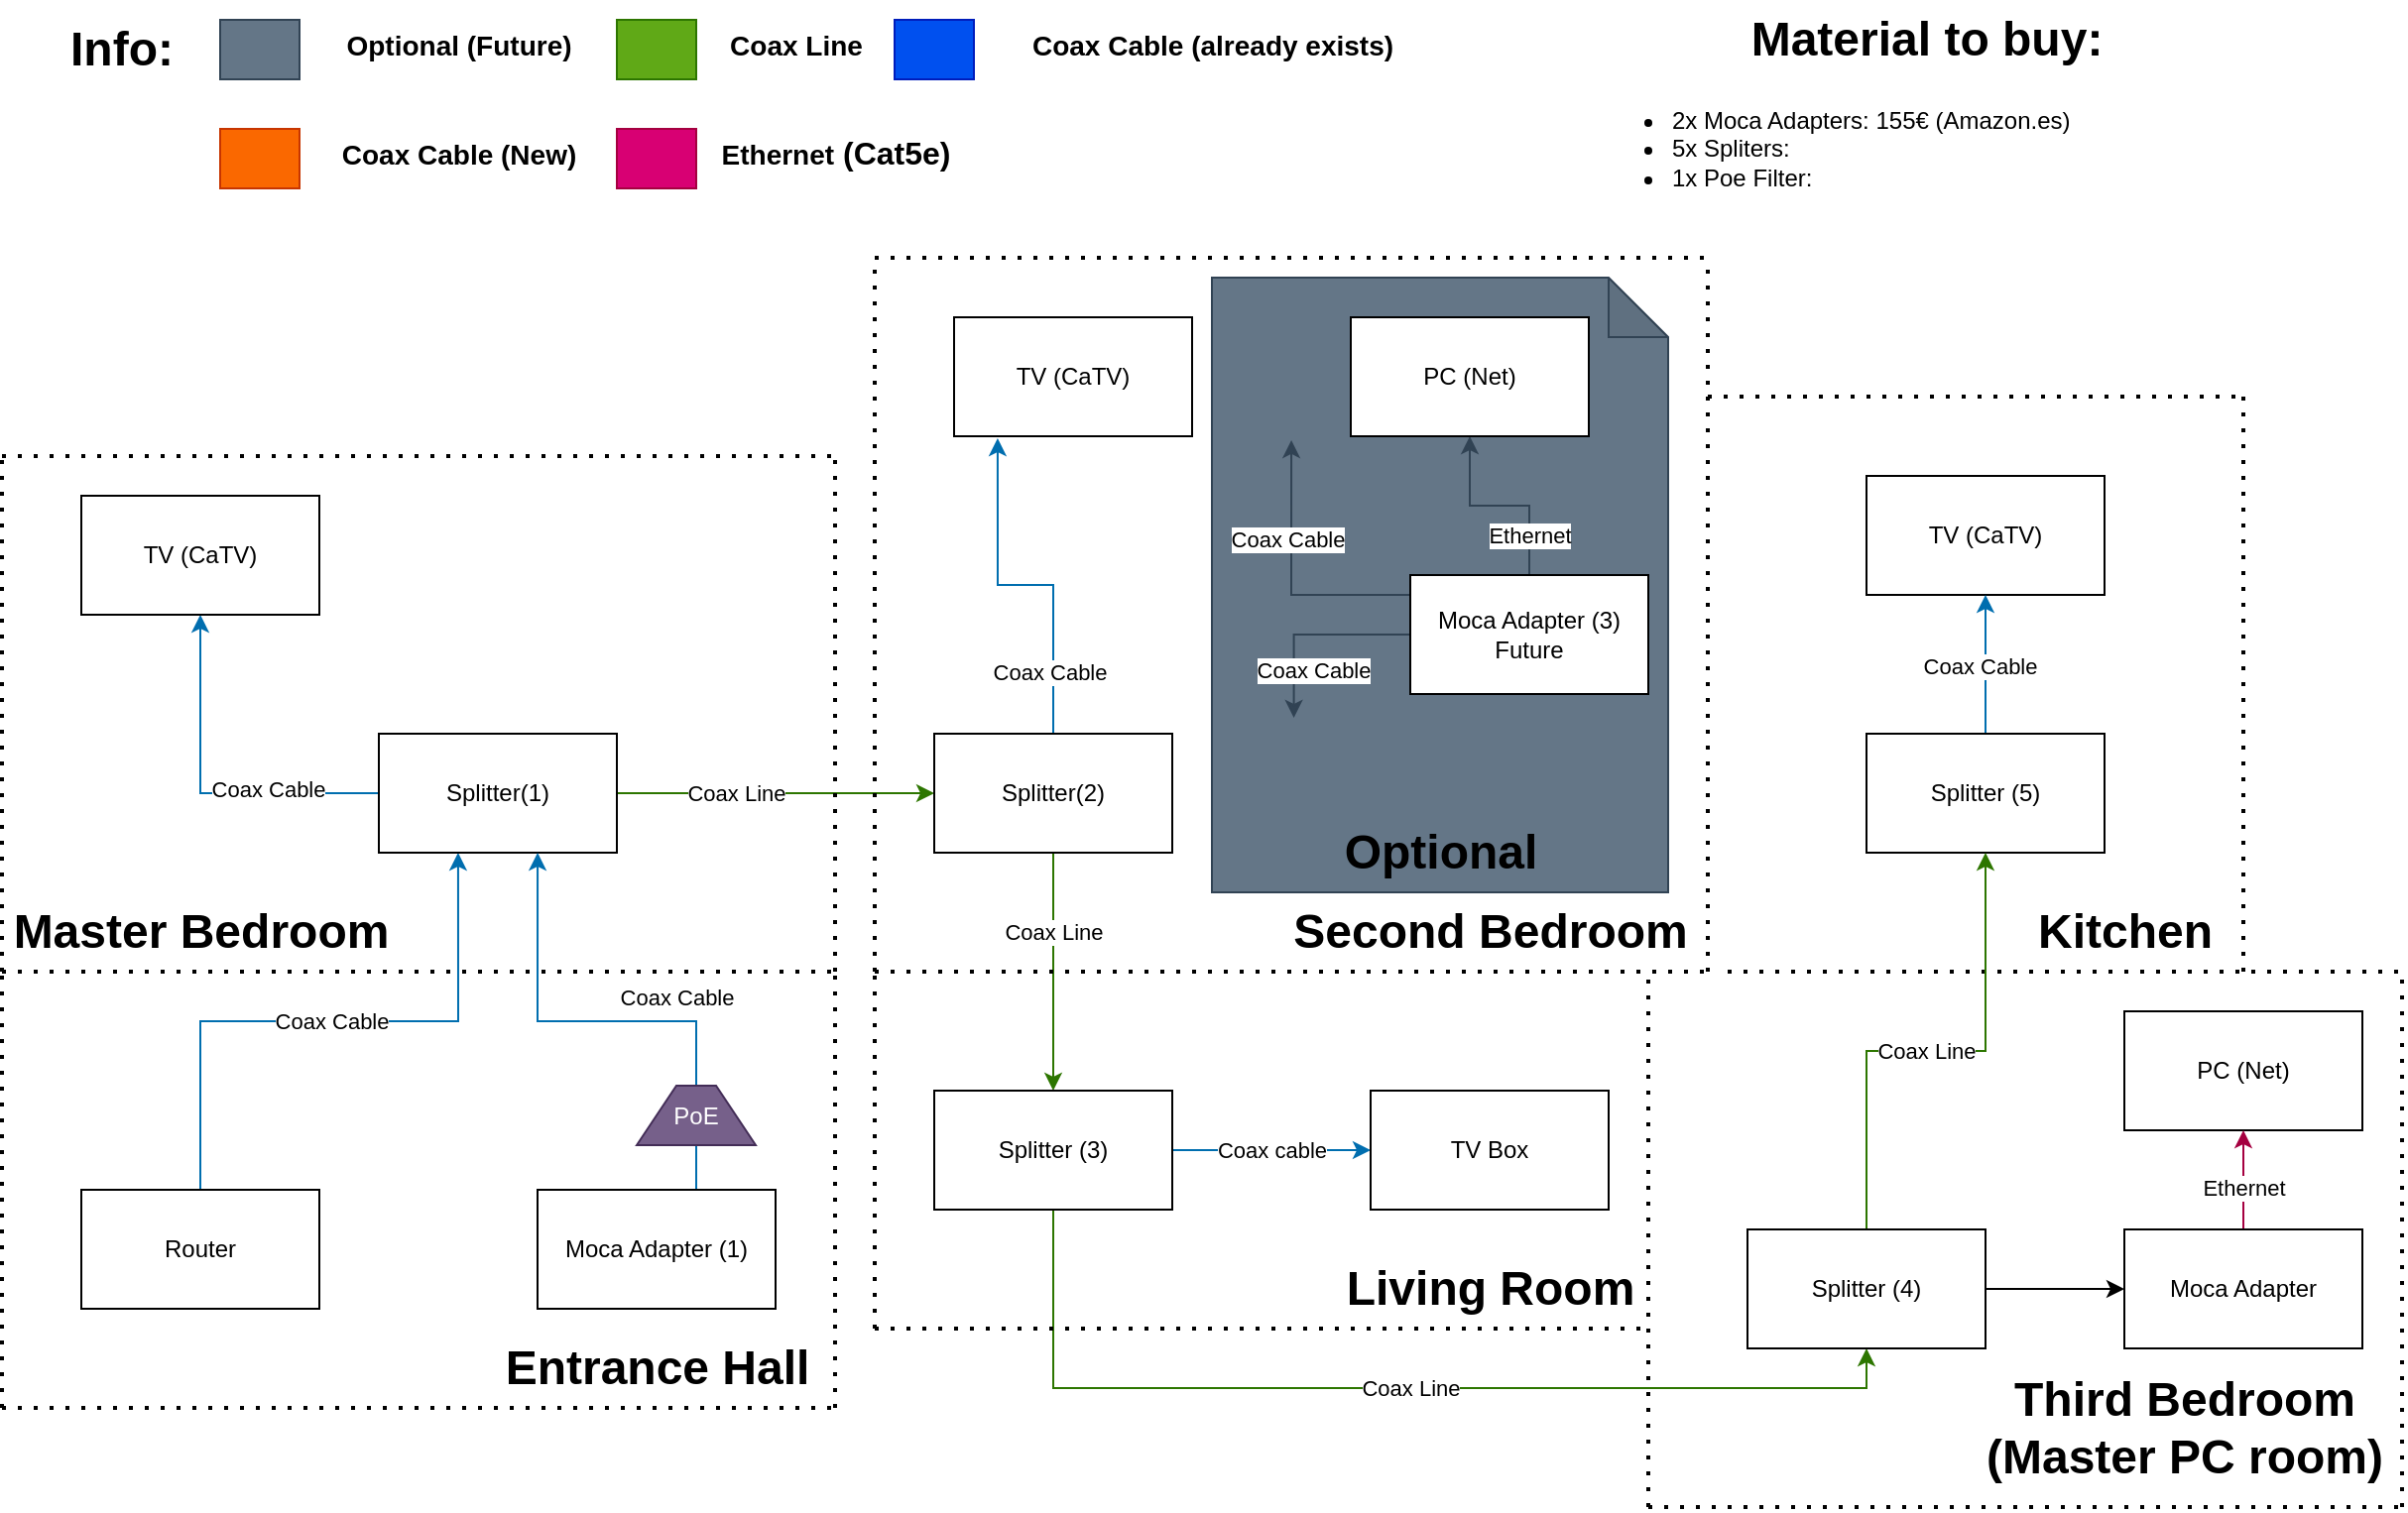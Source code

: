 <mxfile version="21.5.2" type="github">
  <diagram name="Página-1" id="l3W48SHhh2ZlZDR62sw5">
    <mxGraphModel dx="2449" dy="1466" grid="1" gridSize="10" guides="1" tooltips="1" connect="1" arrows="1" fold="1" page="0" pageScale="1" pageWidth="827" pageHeight="1169" math="0" shadow="0">
      <root>
        <mxCell id="0" />
        <mxCell id="1" parent="0" />
        <mxCell id="UsZ9BYW_dRJwkOO68vhF-15" value="" style="shape=note;whiteSpace=wrap;html=1;backgroundOutline=1;darkOpacity=0.05;fillColor=#647687;fontColor=#ffffff;strokeColor=#314354;" parent="1" vertex="1">
          <mxGeometry x="530" y="130" width="230" height="310" as="geometry" />
        </mxCell>
        <mxCell id="uyOkbvqYTeOwgu7Op3V--1" style="edgeStyle=orthogonalEdgeStyle;rounded=0;orthogonalLoop=1;jettySize=auto;html=1;exitX=0.5;exitY=0;exitDx=0;exitDy=0;entryX=0.333;entryY=1;entryDx=0;entryDy=0;entryPerimeter=0;fillColor=#1ba1e2;strokeColor=#006EAF;" parent="1" source="uyOkbvqYTeOwgu7Op3V--3" target="uyOkbvqYTeOwgu7Op3V--8" edge="1">
          <mxGeometry relative="1" as="geometry">
            <mxPoint x="150" y="440" as="targetPoint" />
          </mxGeometry>
        </mxCell>
        <mxCell id="uyOkbvqYTeOwgu7Op3V--2" value="Coax Cable" style="edgeLabel;html=1;align=center;verticalAlign=middle;resizable=0;points=[];" parent="uyOkbvqYTeOwgu7Op3V--1" vertex="1" connectable="0">
          <mxGeometry x="0.017" y="-2" relative="1" as="geometry">
            <mxPoint x="-2" y="-2" as="offset" />
          </mxGeometry>
        </mxCell>
        <mxCell id="uyOkbvqYTeOwgu7Op3V--3" value="Router" style="rounded=0;whiteSpace=wrap;html=1;" parent="1" vertex="1">
          <mxGeometry x="-40" y="590" width="120" height="60" as="geometry" />
        </mxCell>
        <mxCell id="uyOkbvqYTeOwgu7Op3V--4" style="edgeStyle=orthogonalEdgeStyle;rounded=0;orthogonalLoop=1;jettySize=auto;html=1;entryX=0.5;entryY=1;entryDx=0;entryDy=0;fillColor=#1ba1e2;strokeColor=#006EAF;" parent="1" source="uyOkbvqYTeOwgu7Op3V--8" target="uyOkbvqYTeOwgu7Op3V--14" edge="1">
          <mxGeometry relative="1" as="geometry" />
        </mxCell>
        <mxCell id="uyOkbvqYTeOwgu7Op3V--5" value="Coax Cable" style="edgeLabel;html=1;align=center;verticalAlign=middle;resizable=0;points=[];" parent="uyOkbvqYTeOwgu7Op3V--4" vertex="1" connectable="0">
          <mxGeometry x="-0.378" y="-2" relative="1" as="geometry">
            <mxPoint as="offset" />
          </mxGeometry>
        </mxCell>
        <mxCell id="uyOkbvqYTeOwgu7Op3V--6" style="edgeStyle=orthogonalEdgeStyle;rounded=0;orthogonalLoop=1;jettySize=auto;html=1;entryX=0;entryY=0.5;entryDx=0;entryDy=0;fillColor=#60a917;strokeColor=#2D7600;" parent="1" source="uyOkbvqYTeOwgu7Op3V--8" target="uyOkbvqYTeOwgu7Op3V--26" edge="1">
          <mxGeometry relative="1" as="geometry" />
        </mxCell>
        <mxCell id="uyOkbvqYTeOwgu7Op3V--7" value="Coax Line" style="edgeLabel;html=1;align=center;verticalAlign=middle;resizable=0;points=[];" parent="uyOkbvqYTeOwgu7Op3V--6" vertex="1" connectable="0">
          <mxGeometry x="-0.062" y="3" relative="1" as="geometry">
            <mxPoint x="-15" y="3" as="offset" />
          </mxGeometry>
        </mxCell>
        <mxCell id="uyOkbvqYTeOwgu7Op3V--8" value="&lt;div&gt;Splitter(1)&lt;/div&gt;" style="rounded=0;whiteSpace=wrap;html=1;" parent="1" vertex="1">
          <mxGeometry x="110" y="360" width="120" height="60" as="geometry" />
        </mxCell>
        <mxCell id="uyOkbvqYTeOwgu7Op3V--9" style="edgeStyle=orthogonalEdgeStyle;rounded=0;orthogonalLoop=1;jettySize=auto;html=1;entryX=0.667;entryY=1;entryDx=0;entryDy=0;entryPerimeter=0;fillColor=#1ba1e2;strokeColor=#006EAF;" parent="1" source="uyOkbvqYTeOwgu7Op3V--11" target="uyOkbvqYTeOwgu7Op3V--8" edge="1">
          <mxGeometry relative="1" as="geometry">
            <Array as="points">
              <mxPoint x="270" y="505" />
              <mxPoint x="190" y="505" />
            </Array>
          </mxGeometry>
        </mxCell>
        <mxCell id="uyOkbvqYTeOwgu7Op3V--10" value="Coax Cable" style="edgeLabel;html=1;align=center;verticalAlign=middle;resizable=0;points=[];" parent="uyOkbvqYTeOwgu7Op3V--9" vertex="1" connectable="0">
          <mxGeometry x="-0.041" y="3" relative="1" as="geometry">
            <mxPoint x="25" y="-15" as="offset" />
          </mxGeometry>
        </mxCell>
        <mxCell id="uyOkbvqYTeOwgu7Op3V--11" value="Moca Adapter (1)" style="rounded=0;whiteSpace=wrap;html=1;" parent="1" vertex="1">
          <mxGeometry x="190" y="590" width="120" height="60" as="geometry" />
        </mxCell>
        <mxCell id="uyOkbvqYTeOwgu7Op3V--12" value="Entrance Hall" style="text;strokeColor=none;fillColor=none;html=1;fontSize=24;fontStyle=1;verticalAlign=middle;align=center;" parent="1" vertex="1">
          <mxGeometry x="200" y="660" width="100" height="40" as="geometry" />
        </mxCell>
        <mxCell id="uyOkbvqYTeOwgu7Op3V--13" value="Master Bedroom" style="text;strokeColor=none;fillColor=none;html=1;fontSize=24;fontStyle=1;verticalAlign=middle;align=center;" parent="1" vertex="1">
          <mxGeometry x="-30" y="440" width="100" height="40" as="geometry" />
        </mxCell>
        <mxCell id="uyOkbvqYTeOwgu7Op3V--14" value="TV (CaTV)" style="rounded=0;whiteSpace=wrap;html=1;" parent="1" vertex="1">
          <mxGeometry x="-40" y="240" width="120" height="60" as="geometry" />
        </mxCell>
        <mxCell id="uyOkbvqYTeOwgu7Op3V--15" value="TV (CaTV)" style="rounded=0;whiteSpace=wrap;html=1;" parent="1" vertex="1">
          <mxGeometry x="400" y="150" width="120" height="60" as="geometry" />
        </mxCell>
        <mxCell id="uyOkbvqYTeOwgu7Op3V--18" style="edgeStyle=orthogonalEdgeStyle;rounded=0;orthogonalLoop=1;jettySize=auto;html=1;exitX=0.5;exitY=0;exitDx=0;exitDy=0;entryX=0.5;entryY=1;entryDx=0;entryDy=0;fillColor=#647687;strokeColor=#314354;" parent="1" source="uyOkbvqYTeOwgu7Op3V--20" target="uyOkbvqYTeOwgu7Op3V--21" edge="1">
          <mxGeometry relative="1" as="geometry" />
        </mxCell>
        <mxCell id="uyOkbvqYTeOwgu7Op3V--19" value="Ethernet" style="edgeLabel;html=1;align=center;verticalAlign=middle;resizable=0;points=[];" parent="uyOkbvqYTeOwgu7Op3V--18" vertex="1" connectable="0">
          <mxGeometry y="2" relative="1" as="geometry">
            <mxPoint x="15" y="13" as="offset" />
          </mxGeometry>
        </mxCell>
        <mxCell id="nbPDpCMQTWh_0e_4HwNJ-20" style="edgeStyle=orthogonalEdgeStyle;rounded=0;orthogonalLoop=1;jettySize=auto;html=1;exitX=0;exitY=0.5;exitDx=0;exitDy=0;entryX=0.817;entryY=1.033;entryDx=0;entryDy=0;entryPerimeter=0;fillColor=#647687;strokeColor=#314354;" parent="1" source="uyOkbvqYTeOwgu7Op3V--20" edge="1">
          <mxGeometry relative="1" as="geometry">
            <mxPoint x="570.04" y="211.98" as="targetPoint" />
            <Array as="points">
              <mxPoint x="600" y="290" />
              <mxPoint x="571" y="290" />
            </Array>
          </mxGeometry>
        </mxCell>
        <mxCell id="nbPDpCMQTWh_0e_4HwNJ-21" value="Coax Cable" style="edgeLabel;html=1;align=center;verticalAlign=middle;resizable=0;points=[];" parent="nbPDpCMQTWh_0e_4HwNJ-20" vertex="1" connectable="0">
          <mxGeometry x="0.375" y="2" relative="1" as="geometry">
            <mxPoint as="offset" />
          </mxGeometry>
        </mxCell>
        <mxCell id="UsZ9BYW_dRJwkOO68vhF-24" style="edgeStyle=orthogonalEdgeStyle;rounded=0;orthogonalLoop=1;jettySize=auto;html=1;entryX=0.59;entryY=0.05;entryDx=0;entryDy=0;entryPerimeter=0;fillColor=#647687;strokeColor=#314354;" parent="1" source="uyOkbvqYTeOwgu7Op3V--20" edge="1">
          <mxGeometry relative="1" as="geometry">
            <mxPoint x="571.3" y="352" as="targetPoint" />
            <Array as="points">
              <mxPoint x="571" y="310" />
            </Array>
          </mxGeometry>
        </mxCell>
        <mxCell id="UsZ9BYW_dRJwkOO68vhF-27" value="Coax Cable" style="edgeLabel;html=1;align=center;verticalAlign=middle;resizable=0;points=[];" parent="UsZ9BYW_dRJwkOO68vhF-24" vertex="1" connectable="0">
          <mxGeometry x="-0.018" y="4" relative="1" as="geometry">
            <mxPoint y="14" as="offset" />
          </mxGeometry>
        </mxCell>
        <mxCell id="uyOkbvqYTeOwgu7Op3V--20" value="&lt;div&gt;Moca Adapter (3)&lt;/div&gt;&lt;div&gt;Future&lt;br&gt;&lt;/div&gt;" style="rounded=0;whiteSpace=wrap;html=1;" parent="1" vertex="1">
          <mxGeometry x="630" y="280" width="120" height="60" as="geometry" />
        </mxCell>
        <mxCell id="uyOkbvqYTeOwgu7Op3V--21" value="PC (Net)" style="rounded=0;whiteSpace=wrap;html=1;" parent="1" vertex="1">
          <mxGeometry x="600" y="150" width="120" height="60" as="geometry" />
        </mxCell>
        <mxCell id="uyOkbvqYTeOwgu7Op3V--24" style="edgeStyle=orthogonalEdgeStyle;rounded=0;orthogonalLoop=1;jettySize=auto;html=1;entryX=0.5;entryY=0;entryDx=0;entryDy=0;fillColor=#60a917;strokeColor=#2D7600;" parent="1" source="uyOkbvqYTeOwgu7Op3V--26" target="uyOkbvqYTeOwgu7Op3V--36" edge="1">
          <mxGeometry relative="1" as="geometry" />
        </mxCell>
        <mxCell id="uyOkbvqYTeOwgu7Op3V--25" value="Coax Line" style="edgeLabel;html=1;align=center;verticalAlign=middle;resizable=0;points=[];" parent="uyOkbvqYTeOwgu7Op3V--24" vertex="1" connectable="0">
          <mxGeometry x="-0.517" y="-3" relative="1" as="geometry">
            <mxPoint x="3" y="11" as="offset" />
          </mxGeometry>
        </mxCell>
        <mxCell id="nbPDpCMQTWh_0e_4HwNJ-17" style="edgeStyle=orthogonalEdgeStyle;rounded=0;orthogonalLoop=1;jettySize=auto;html=1;entryX=0.183;entryY=1.017;entryDx=0;entryDy=0;entryPerimeter=0;fillColor=#1ba1e2;strokeColor=#006EAF;" parent="1" source="uyOkbvqYTeOwgu7Op3V--26" target="uyOkbvqYTeOwgu7Op3V--15" edge="1">
          <mxGeometry relative="1" as="geometry" />
        </mxCell>
        <mxCell id="nbPDpCMQTWh_0e_4HwNJ-19" value="Coax Cable" style="edgeLabel;html=1;align=center;verticalAlign=middle;resizable=0;points=[];" parent="nbPDpCMQTWh_0e_4HwNJ-17" vertex="1" connectable="0">
          <mxGeometry x="-0.65" y="2" relative="1" as="geometry">
            <mxPoint as="offset" />
          </mxGeometry>
        </mxCell>
        <mxCell id="uyOkbvqYTeOwgu7Op3V--26" value="Splitter(2)" style="rounded=0;whiteSpace=wrap;html=1;" parent="1" vertex="1">
          <mxGeometry x="390" y="360" width="120" height="60" as="geometry" />
        </mxCell>
        <mxCell id="uyOkbvqYTeOwgu7Op3V--27" value="" style="endArrow=none;dashed=1;html=1;dashPattern=1 3;strokeWidth=2;rounded=0;" parent="1" edge="1">
          <mxGeometry width="50" height="50" relative="1" as="geometry">
            <mxPoint x="-80" y="220" as="sourcePoint" />
            <mxPoint x="340" y="220" as="targetPoint" />
          </mxGeometry>
        </mxCell>
        <mxCell id="uyOkbvqYTeOwgu7Op3V--28" value="" style="endArrow=none;dashed=1;html=1;dashPattern=1 3;strokeWidth=2;rounded=0;" parent="1" edge="1">
          <mxGeometry width="50" height="50" relative="1" as="geometry">
            <mxPoint x="340" y="480" as="sourcePoint" />
            <mxPoint x="340" y="220" as="targetPoint" />
          </mxGeometry>
        </mxCell>
        <mxCell id="uyOkbvqYTeOwgu7Op3V--29" value="" style="endArrow=none;dashed=1;html=1;dashPattern=1 3;strokeWidth=2;rounded=0;" parent="1" edge="1">
          <mxGeometry width="50" height="50" relative="1" as="geometry">
            <mxPoint x="360" y="480" as="sourcePoint" />
            <mxPoint x="780" y="480" as="targetPoint" />
          </mxGeometry>
        </mxCell>
        <mxCell id="uyOkbvqYTeOwgu7Op3V--30" value="" style="endArrow=none;dashed=1;html=1;dashPattern=1 3;strokeWidth=2;rounded=0;" parent="1" edge="1">
          <mxGeometry width="50" height="50" relative="1" as="geometry">
            <mxPoint x="360" y="480" as="sourcePoint" />
            <mxPoint x="360" y="120" as="targetPoint" />
          </mxGeometry>
        </mxCell>
        <mxCell id="uyOkbvqYTeOwgu7Op3V--31" value="" style="endArrow=none;dashed=1;html=1;dashPattern=1 3;strokeWidth=2;rounded=0;" parent="1" edge="1">
          <mxGeometry width="50" height="50" relative="1" as="geometry">
            <mxPoint x="360" y="120" as="sourcePoint" />
            <mxPoint x="780" y="120" as="targetPoint" />
          </mxGeometry>
        </mxCell>
        <mxCell id="uyOkbvqYTeOwgu7Op3V--32" value="" style="endArrow=none;dashed=1;html=1;dashPattern=1 3;strokeWidth=2;rounded=0;" parent="1" edge="1">
          <mxGeometry width="50" height="50" relative="1" as="geometry">
            <mxPoint x="780" y="480" as="sourcePoint" />
            <mxPoint x="780" y="120" as="targetPoint" />
          </mxGeometry>
        </mxCell>
        <mxCell id="uyOkbvqYTeOwgu7Op3V--33" value="Second Bedroom" style="text;strokeColor=none;fillColor=none;html=1;fontSize=24;fontStyle=1;verticalAlign=middle;align=center;" parent="1" vertex="1">
          <mxGeometry x="620" y="440" width="100" height="40" as="geometry" />
        </mxCell>
        <mxCell id="uyOkbvqYTeOwgu7Op3V--34" style="edgeStyle=orthogonalEdgeStyle;rounded=0;orthogonalLoop=1;jettySize=auto;html=1;entryX=0;entryY=0.5;entryDx=0;entryDy=0;fillColor=#1ba1e2;strokeColor=#006EAF;" parent="1" source="uyOkbvqYTeOwgu7Op3V--36" target="uyOkbvqYTeOwgu7Op3V--37" edge="1">
          <mxGeometry relative="1" as="geometry" />
        </mxCell>
        <mxCell id="uyOkbvqYTeOwgu7Op3V--35" value="Coax cable" style="edgeLabel;html=1;align=center;verticalAlign=middle;resizable=0;points=[];" parent="uyOkbvqYTeOwgu7Op3V--34" vertex="1" connectable="0">
          <mxGeometry x="0.04" y="-4" relative="1" as="geometry">
            <mxPoint x="-2" y="-4" as="offset" />
          </mxGeometry>
        </mxCell>
        <mxCell id="nbPDpCMQTWh_0e_4HwNJ-36" style="edgeStyle=orthogonalEdgeStyle;rounded=0;orthogonalLoop=1;jettySize=auto;html=1;entryX=0.5;entryY=1;entryDx=0;entryDy=0;fillColor=#60a917;strokeColor=#2D7600;" parent="1" source="uyOkbvqYTeOwgu7Op3V--36" target="nbPDpCMQTWh_0e_4HwNJ-14" edge="1">
          <mxGeometry relative="1" as="geometry">
            <Array as="points">
              <mxPoint x="450" y="690" />
              <mxPoint x="860" y="690" />
            </Array>
          </mxGeometry>
        </mxCell>
        <mxCell id="nbPDpCMQTWh_0e_4HwNJ-37" value="Coax Line" style="edgeLabel;html=1;align=center;verticalAlign=middle;resizable=0;points=[];" parent="nbPDpCMQTWh_0e_4HwNJ-36" vertex="1" connectable="0">
          <mxGeometry x="0.038" relative="1" as="geometry">
            <mxPoint as="offset" />
          </mxGeometry>
        </mxCell>
        <mxCell id="uyOkbvqYTeOwgu7Op3V--36" value="Splitter (3)" style="rounded=0;whiteSpace=wrap;html=1;" parent="1" vertex="1">
          <mxGeometry x="390" y="540" width="120" height="60" as="geometry" />
        </mxCell>
        <mxCell id="uyOkbvqYTeOwgu7Op3V--37" value="TV Box" style="rounded=0;whiteSpace=wrap;html=1;" parent="1" vertex="1">
          <mxGeometry x="610" y="540" width="120" height="60" as="geometry" />
        </mxCell>
        <mxCell id="uyOkbvqYTeOwgu7Op3V--38" value="Living Room" style="text;strokeColor=none;fillColor=none;html=1;fontSize=24;fontStyle=1;verticalAlign=middle;align=center;" parent="1" vertex="1">
          <mxGeometry x="620" y="620" width="100" height="40" as="geometry" />
        </mxCell>
        <mxCell id="uyOkbvqYTeOwgu7Op3V--39" value="" style="endArrow=none;dashed=1;html=1;dashPattern=1 3;strokeWidth=2;rounded=0;" parent="1" edge="1">
          <mxGeometry width="50" height="50" relative="1" as="geometry">
            <mxPoint x="360" y="660" as="sourcePoint" />
            <mxPoint x="360" y="480" as="targetPoint" />
          </mxGeometry>
        </mxCell>
        <mxCell id="uyOkbvqYTeOwgu7Op3V--40" value="" style="endArrow=none;dashed=1;html=1;dashPattern=1 3;strokeWidth=2;rounded=0;" parent="1" edge="1">
          <mxGeometry width="50" height="50" relative="1" as="geometry">
            <mxPoint x="360" y="660" as="sourcePoint" />
            <mxPoint x="750" y="660" as="targetPoint" />
          </mxGeometry>
        </mxCell>
        <mxCell id="uyOkbvqYTeOwgu7Op3V--41" value="" style="endArrow=none;dashed=1;html=1;dashPattern=1 3;strokeWidth=2;rounded=0;" parent="1" edge="1">
          <mxGeometry width="50" height="50" relative="1" as="geometry">
            <mxPoint x="750" y="750" as="sourcePoint" />
            <mxPoint x="750" y="480" as="targetPoint" />
          </mxGeometry>
        </mxCell>
        <mxCell id="uyOkbvqYTeOwgu7Op3V--42" value="" style="endArrow=none;dashed=1;html=1;dashPattern=1 3;strokeWidth=2;rounded=0;" parent="1" edge="1">
          <mxGeometry width="50" height="50" relative="1" as="geometry">
            <mxPoint x="-80" y="480" as="sourcePoint" />
            <mxPoint x="-80" y="220" as="targetPoint" />
          </mxGeometry>
        </mxCell>
        <mxCell id="uyOkbvqYTeOwgu7Op3V--43" value="" style="endArrow=none;dashed=1;html=1;dashPattern=1 3;strokeWidth=2;rounded=0;" parent="1" edge="1">
          <mxGeometry width="50" height="50" relative="1" as="geometry">
            <mxPoint x="-80" y="480" as="sourcePoint" />
            <mxPoint x="340" y="480" as="targetPoint" />
          </mxGeometry>
        </mxCell>
        <mxCell id="nbPDpCMQTWh_0e_4HwNJ-1" value="" style="endArrow=none;dashed=1;html=1;dashPattern=1 3;strokeWidth=2;rounded=0;" parent="1" edge="1">
          <mxGeometry width="50" height="50" relative="1" as="geometry">
            <mxPoint x="-80" y="700" as="sourcePoint" />
            <mxPoint x="-80" y="480" as="targetPoint" />
          </mxGeometry>
        </mxCell>
        <mxCell id="nbPDpCMQTWh_0e_4HwNJ-2" value="" style="endArrow=none;dashed=1;html=1;dashPattern=1 3;strokeWidth=2;rounded=0;" parent="1" edge="1">
          <mxGeometry width="50" height="50" relative="1" as="geometry">
            <mxPoint x="-80" y="700" as="sourcePoint" />
            <mxPoint x="340" y="700" as="targetPoint" />
          </mxGeometry>
        </mxCell>
        <mxCell id="nbPDpCMQTWh_0e_4HwNJ-3" value="" style="endArrow=none;dashed=1;html=1;dashPattern=1 3;strokeWidth=2;rounded=0;" parent="1" edge="1">
          <mxGeometry width="50" height="50" relative="1" as="geometry">
            <mxPoint x="340" y="700" as="sourcePoint" />
            <mxPoint x="340" y="480" as="targetPoint" />
          </mxGeometry>
        </mxCell>
        <mxCell id="nbPDpCMQTWh_0e_4HwNJ-4" value="TV (CaTV)" style="rounded=0;whiteSpace=wrap;html=1;" parent="1" vertex="1">
          <mxGeometry x="860" y="230" width="120" height="60" as="geometry" />
        </mxCell>
        <mxCell id="nbPDpCMQTWh_0e_4HwNJ-7" style="edgeStyle=orthogonalEdgeStyle;rounded=0;orthogonalLoop=1;jettySize=auto;html=1;entryX=0.5;entryY=1;entryDx=0;entryDy=0;fillColor=#1ba1e2;strokeColor=#006EAF;" parent="1" source="nbPDpCMQTWh_0e_4HwNJ-5" target="nbPDpCMQTWh_0e_4HwNJ-4" edge="1">
          <mxGeometry relative="1" as="geometry" />
        </mxCell>
        <mxCell id="nbPDpCMQTWh_0e_4HwNJ-8" value="Coax Cable" style="edgeLabel;html=1;align=center;verticalAlign=middle;resizable=0;points=[];" parent="nbPDpCMQTWh_0e_4HwNJ-7" vertex="1" connectable="0">
          <mxGeometry x="-0.029" y="3" relative="1" as="geometry">
            <mxPoint as="offset" />
          </mxGeometry>
        </mxCell>
        <mxCell id="nbPDpCMQTWh_0e_4HwNJ-5" value="Splitter (5)" style="rounded=0;whiteSpace=wrap;html=1;" parent="1" vertex="1">
          <mxGeometry x="860" y="360" width="120" height="60" as="geometry" />
        </mxCell>
        <mxCell id="nbPDpCMQTWh_0e_4HwNJ-6" value="Kitchen" style="text;strokeColor=none;fillColor=none;html=1;fontSize=24;fontStyle=1;verticalAlign=middle;align=center;" parent="1" vertex="1">
          <mxGeometry x="940" y="440" width="100" height="40" as="geometry" />
        </mxCell>
        <mxCell id="nbPDpCMQTWh_0e_4HwNJ-11" value="" style="endArrow=none;dashed=1;html=1;dashPattern=1 3;strokeWidth=2;rounded=0;" parent="1" edge="1">
          <mxGeometry width="50" height="50" relative="1" as="geometry">
            <mxPoint x="790" y="480" as="sourcePoint" />
            <mxPoint x="1130" y="480" as="targetPoint" />
          </mxGeometry>
        </mxCell>
        <mxCell id="nbPDpCMQTWh_0e_4HwNJ-12" value="" style="endArrow=none;dashed=1;html=1;dashPattern=1 3;strokeWidth=2;rounded=0;" parent="1" edge="1">
          <mxGeometry width="50" height="50" relative="1" as="geometry">
            <mxPoint x="1050" y="480" as="sourcePoint" />
            <mxPoint x="1050" y="190" as="targetPoint" />
          </mxGeometry>
        </mxCell>
        <mxCell id="nbPDpCMQTWh_0e_4HwNJ-13" value="" style="endArrow=none;dashed=1;html=1;dashPattern=1 3;strokeWidth=2;rounded=0;" parent="1" edge="1">
          <mxGeometry width="50" height="50" relative="1" as="geometry">
            <mxPoint x="780" y="190" as="sourcePoint" />
            <mxPoint x="1050" y="190" as="targetPoint" />
          </mxGeometry>
        </mxCell>
        <mxCell id="nbPDpCMQTWh_0e_4HwNJ-38" style="edgeStyle=orthogonalEdgeStyle;rounded=0;orthogonalLoop=1;jettySize=auto;html=1;entryX=0;entryY=0.5;entryDx=0;entryDy=0;" parent="1" source="nbPDpCMQTWh_0e_4HwNJ-14" target="nbPDpCMQTWh_0e_4HwNJ-16" edge="1">
          <mxGeometry relative="1" as="geometry" />
        </mxCell>
        <mxCell id="nbPDpCMQTWh_0e_4HwNJ-41" style="edgeStyle=orthogonalEdgeStyle;rounded=0;orthogonalLoop=1;jettySize=auto;html=1;entryX=0.5;entryY=1;entryDx=0;entryDy=0;fillColor=#60a917;strokeColor=#2D7600;" parent="1" source="nbPDpCMQTWh_0e_4HwNJ-14" target="nbPDpCMQTWh_0e_4HwNJ-5" edge="1">
          <mxGeometry relative="1" as="geometry">
            <Array as="points">
              <mxPoint x="860" y="520" />
              <mxPoint x="920" y="520" />
            </Array>
          </mxGeometry>
        </mxCell>
        <mxCell id="nbPDpCMQTWh_0e_4HwNJ-42" value="Coax Line" style="edgeLabel;html=1;align=center;verticalAlign=middle;resizable=0;points=[];" parent="nbPDpCMQTWh_0e_4HwNJ-41" vertex="1" connectable="0">
          <mxGeometry x="-0.016" y="-2" relative="1" as="geometry">
            <mxPoint x="-3" y="-2" as="offset" />
          </mxGeometry>
        </mxCell>
        <mxCell id="nbPDpCMQTWh_0e_4HwNJ-14" value="Splitter (4)" style="rounded=0;whiteSpace=wrap;html=1;" parent="1" vertex="1">
          <mxGeometry x="800" y="610" width="120" height="60" as="geometry" />
        </mxCell>
        <mxCell id="nbPDpCMQTWh_0e_4HwNJ-15" value="PC (Net)" style="rounded=0;whiteSpace=wrap;html=1;" parent="1" vertex="1">
          <mxGeometry x="990" y="500" width="120" height="60" as="geometry" />
        </mxCell>
        <mxCell id="nbPDpCMQTWh_0e_4HwNJ-43" style="edgeStyle=orthogonalEdgeStyle;rounded=0;orthogonalLoop=1;jettySize=auto;html=1;entryX=0.5;entryY=1;entryDx=0;entryDy=0;fillColor=#d80073;strokeColor=#A50040;" parent="1" source="nbPDpCMQTWh_0e_4HwNJ-16" target="nbPDpCMQTWh_0e_4HwNJ-15" edge="1">
          <mxGeometry relative="1" as="geometry" />
        </mxCell>
        <mxCell id="nbPDpCMQTWh_0e_4HwNJ-44" value="Ethernet" style="edgeLabel;html=1;align=center;verticalAlign=middle;resizable=0;points=[];" parent="nbPDpCMQTWh_0e_4HwNJ-43" vertex="1" connectable="0">
          <mxGeometry x="-0.16" y="-1" relative="1" as="geometry">
            <mxPoint x="-1" as="offset" />
          </mxGeometry>
        </mxCell>
        <mxCell id="nbPDpCMQTWh_0e_4HwNJ-16" value="Moca Adapter" style="rounded=0;whiteSpace=wrap;html=1;" parent="1" vertex="1">
          <mxGeometry x="990" y="610" width="120" height="60" as="geometry" />
        </mxCell>
        <mxCell id="nbPDpCMQTWh_0e_4HwNJ-22" value="" style="rounded=0;whiteSpace=wrap;html=1;fillColor=#647687;fontColor=#ffffff;strokeColor=#314354;" parent="1" vertex="1">
          <mxGeometry x="30" width="40" height="30" as="geometry" />
        </mxCell>
        <mxCell id="nbPDpCMQTWh_0e_4HwNJ-23" value="Info:" style="text;strokeColor=none;fillColor=none;html=1;fontSize=24;fontStyle=1;verticalAlign=middle;align=center;" parent="1" vertex="1">
          <mxGeometry x="-70" y="-5" width="100" height="40" as="geometry" />
        </mxCell>
        <mxCell id="nbPDpCMQTWh_0e_4HwNJ-24" value="&lt;font style=&quot;font-size: 14px;&quot;&gt;Optional (Future)&lt;/font&gt;" style="text;strokeColor=none;fillColor=none;html=1;fontSize=24;fontStyle=1;verticalAlign=middle;align=center;" parent="1" vertex="1">
          <mxGeometry x="100" y="-10" width="100" height="40" as="geometry" />
        </mxCell>
        <mxCell id="nbPDpCMQTWh_0e_4HwNJ-25" value="" style="rounded=0;whiteSpace=wrap;html=1;fillColor=#60a917;fontColor=#ffffff;strokeColor=#2D7600;" parent="1" vertex="1">
          <mxGeometry x="230" width="40" height="30" as="geometry" />
        </mxCell>
        <mxCell id="nbPDpCMQTWh_0e_4HwNJ-27" value="" style="rounded=0;whiteSpace=wrap;html=1;fillColor=#0050ef;fontColor=#ffffff;strokeColor=#001DBC;" parent="1" vertex="1">
          <mxGeometry x="370" width="40" height="30" as="geometry" />
        </mxCell>
        <mxCell id="nbPDpCMQTWh_0e_4HwNJ-30" value="&lt;font style=&quot;font-size: 14px;&quot;&gt;Coax &lt;font&gt;Line&lt;/font&gt;&lt;/font&gt;" style="text;strokeColor=none;fillColor=none;html=1;fontSize=24;fontStyle=1;verticalAlign=middle;align=center;" parent="1" vertex="1">
          <mxGeometry x="270" y="-10" width="100" height="40" as="geometry" />
        </mxCell>
        <mxCell id="nbPDpCMQTWh_0e_4HwNJ-31" value="&lt;font style=&quot;font-size: 14px;&quot;&gt;Coax Cable (already exists)&lt;br&gt;&lt;/font&gt;" style="text;strokeColor=none;fillColor=none;html=1;fontSize=24;fontStyle=1;verticalAlign=middle;align=center;" parent="1" vertex="1">
          <mxGeometry x="480" y="-10" width="100" height="40" as="geometry" />
        </mxCell>
        <mxCell id="nbPDpCMQTWh_0e_4HwNJ-32" value="" style="rounded=0;whiteSpace=wrap;html=1;fillColor=#d80073;fontColor=#ffffff;strokeColor=#A50040;" parent="1" vertex="1">
          <mxGeometry x="230" y="55" width="40" height="30" as="geometry" />
        </mxCell>
        <mxCell id="nbPDpCMQTWh_0e_4HwNJ-33" value="&lt;div&gt;&lt;font style=&quot;font-size: 14px;&quot;&gt;Ethernet&lt;font size=&quot;3&quot;&gt; (Cat5e)&lt;br&gt;&lt;/font&gt;&lt;/font&gt;&lt;/div&gt;" style="text;strokeColor=none;fillColor=none;html=1;fontSize=24;fontStyle=1;verticalAlign=middle;align=center;" parent="1" vertex="1">
          <mxGeometry x="290" y="45" width="100" height="40" as="geometry" />
        </mxCell>
        <mxCell id="nbPDpCMQTWh_0e_4HwNJ-34" value="&lt;div&gt;Third Bedroom &lt;br&gt;&lt;/div&gt;&lt;div&gt;(Master PC room)&lt;/div&gt;" style="text;strokeColor=none;fillColor=none;html=1;fontSize=24;fontStyle=1;verticalAlign=middle;align=center;" parent="1" vertex="1">
          <mxGeometry x="970" y="690" width="100" height="40" as="geometry" />
        </mxCell>
        <mxCell id="nbPDpCMQTWh_0e_4HwNJ-39" value="" style="endArrow=none;dashed=1;html=1;dashPattern=1 3;strokeWidth=2;rounded=0;" parent="1" edge="1">
          <mxGeometry width="50" height="50" relative="1" as="geometry">
            <mxPoint x="750" y="750" as="sourcePoint" />
            <mxPoint x="1130" y="750" as="targetPoint" />
          </mxGeometry>
        </mxCell>
        <mxCell id="nbPDpCMQTWh_0e_4HwNJ-40" value="" style="endArrow=none;dashed=1;html=1;dashPattern=1 3;strokeWidth=2;rounded=0;" parent="1" edge="1">
          <mxGeometry width="50" height="50" relative="1" as="geometry">
            <mxPoint x="1130" y="750" as="sourcePoint" />
            <mxPoint x="1130" y="480" as="targetPoint" />
          </mxGeometry>
        </mxCell>
        <mxCell id="UsZ9BYW_dRJwkOO68vhF-1" value="Material to buy:" style="text;strokeColor=none;fillColor=none;html=1;fontSize=24;fontStyle=1;verticalAlign=middle;align=center;" parent="1" vertex="1">
          <mxGeometry x="840" y="-10" width="100" height="40" as="geometry" />
        </mxCell>
        <mxCell id="UsZ9BYW_dRJwkOO68vhF-3" value="&lt;ul&gt;&lt;li&gt;2x Moca Adapters: 155€ (Amazon.es)&lt;br&gt;&lt;/li&gt;&lt;li&gt;5x Spliters: &lt;br&gt;&lt;/li&gt;&lt;li&gt;1x Poe Filter:&lt;br&gt;&lt;/li&gt;&lt;/ul&gt;" style="text;strokeColor=none;fillColor=none;html=1;whiteSpace=wrap;verticalAlign=middle;overflow=hidden;" parent="1" vertex="1">
          <mxGeometry x="720" y="25" width="410" height="80" as="geometry" />
        </mxCell>
        <mxCell id="UsZ9BYW_dRJwkOO68vhF-4" value="" style="rounded=0;whiteSpace=wrap;html=1;fillColor=#fa6800;fontColor=#000000;strokeColor=#C73500;" parent="1" vertex="1">
          <mxGeometry x="30" y="55" width="40" height="30" as="geometry" />
        </mxCell>
        <mxCell id="UsZ9BYW_dRJwkOO68vhF-5" value="&lt;font style=&quot;font-size: 14px;&quot;&gt;Coax &lt;font&gt;Cable (New)&lt;br&gt;&lt;/font&gt;&lt;/font&gt;" style="text;strokeColor=none;fillColor=none;html=1;fontSize=24;fontStyle=1;verticalAlign=middle;align=center;" parent="1" vertex="1">
          <mxGeometry x="100" y="45" width="100" height="40" as="geometry" />
        </mxCell>
        <mxCell id="UsZ9BYW_dRJwkOO68vhF-26" value="Optional" style="text;strokeColor=none;fillColor=none;html=1;fontSize=24;fontStyle=1;verticalAlign=middle;align=center;" parent="1" vertex="1">
          <mxGeometry x="595" y="400" width="100" height="40" as="geometry" />
        </mxCell>
        <mxCell id="UsZ9BYW_dRJwkOO68vhF-34" value="PoE" style="shape=trapezoid;perimeter=trapezoidPerimeter;whiteSpace=wrap;html=1;fixedSize=1;fillColor=#76608a;fontColor=#ffffff;strokeColor=#432D57;" parent="1" vertex="1">
          <mxGeometry x="240" y="537.5" width="60" height="30" as="geometry" />
        </mxCell>
      </root>
    </mxGraphModel>
  </diagram>
</mxfile>
